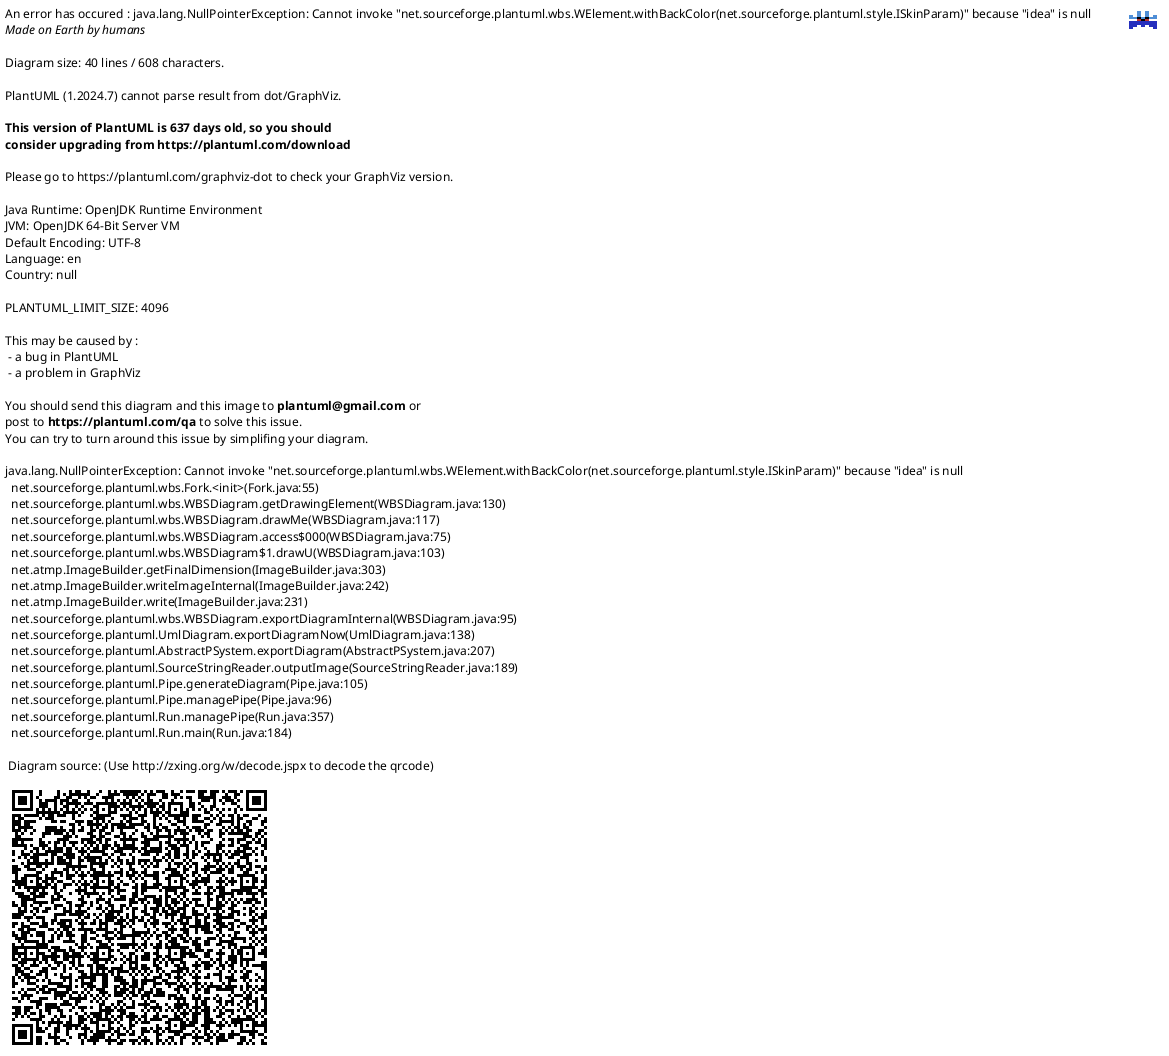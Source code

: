 @startwbs
skinparam classFontName Calibri
<style>
wbsDiagram {
    node {
        Linestyle 0
        BackgroundColor White
        RoundCorner 10
    }
    arrow {
        Linestyle 2
        Linecolor #5E6C84
    }
    .sprint {
        Linecolor #FF5630
    }
    .component {
        Linecolor #172B4D
    }
    .epic {
        Linecolor #6554C0
    }
    .product {
        Linecolor #36B37E
    }
    .task {
        Linecolor #00B8D9
    }
    .devsubtask {
        Linecolor #0052CC
    }
    .qasubtask {
        Linecolor #FFAB00
    }
    .bug {
        Linecolor #BF2600
    }
}
</style>
@endwbs